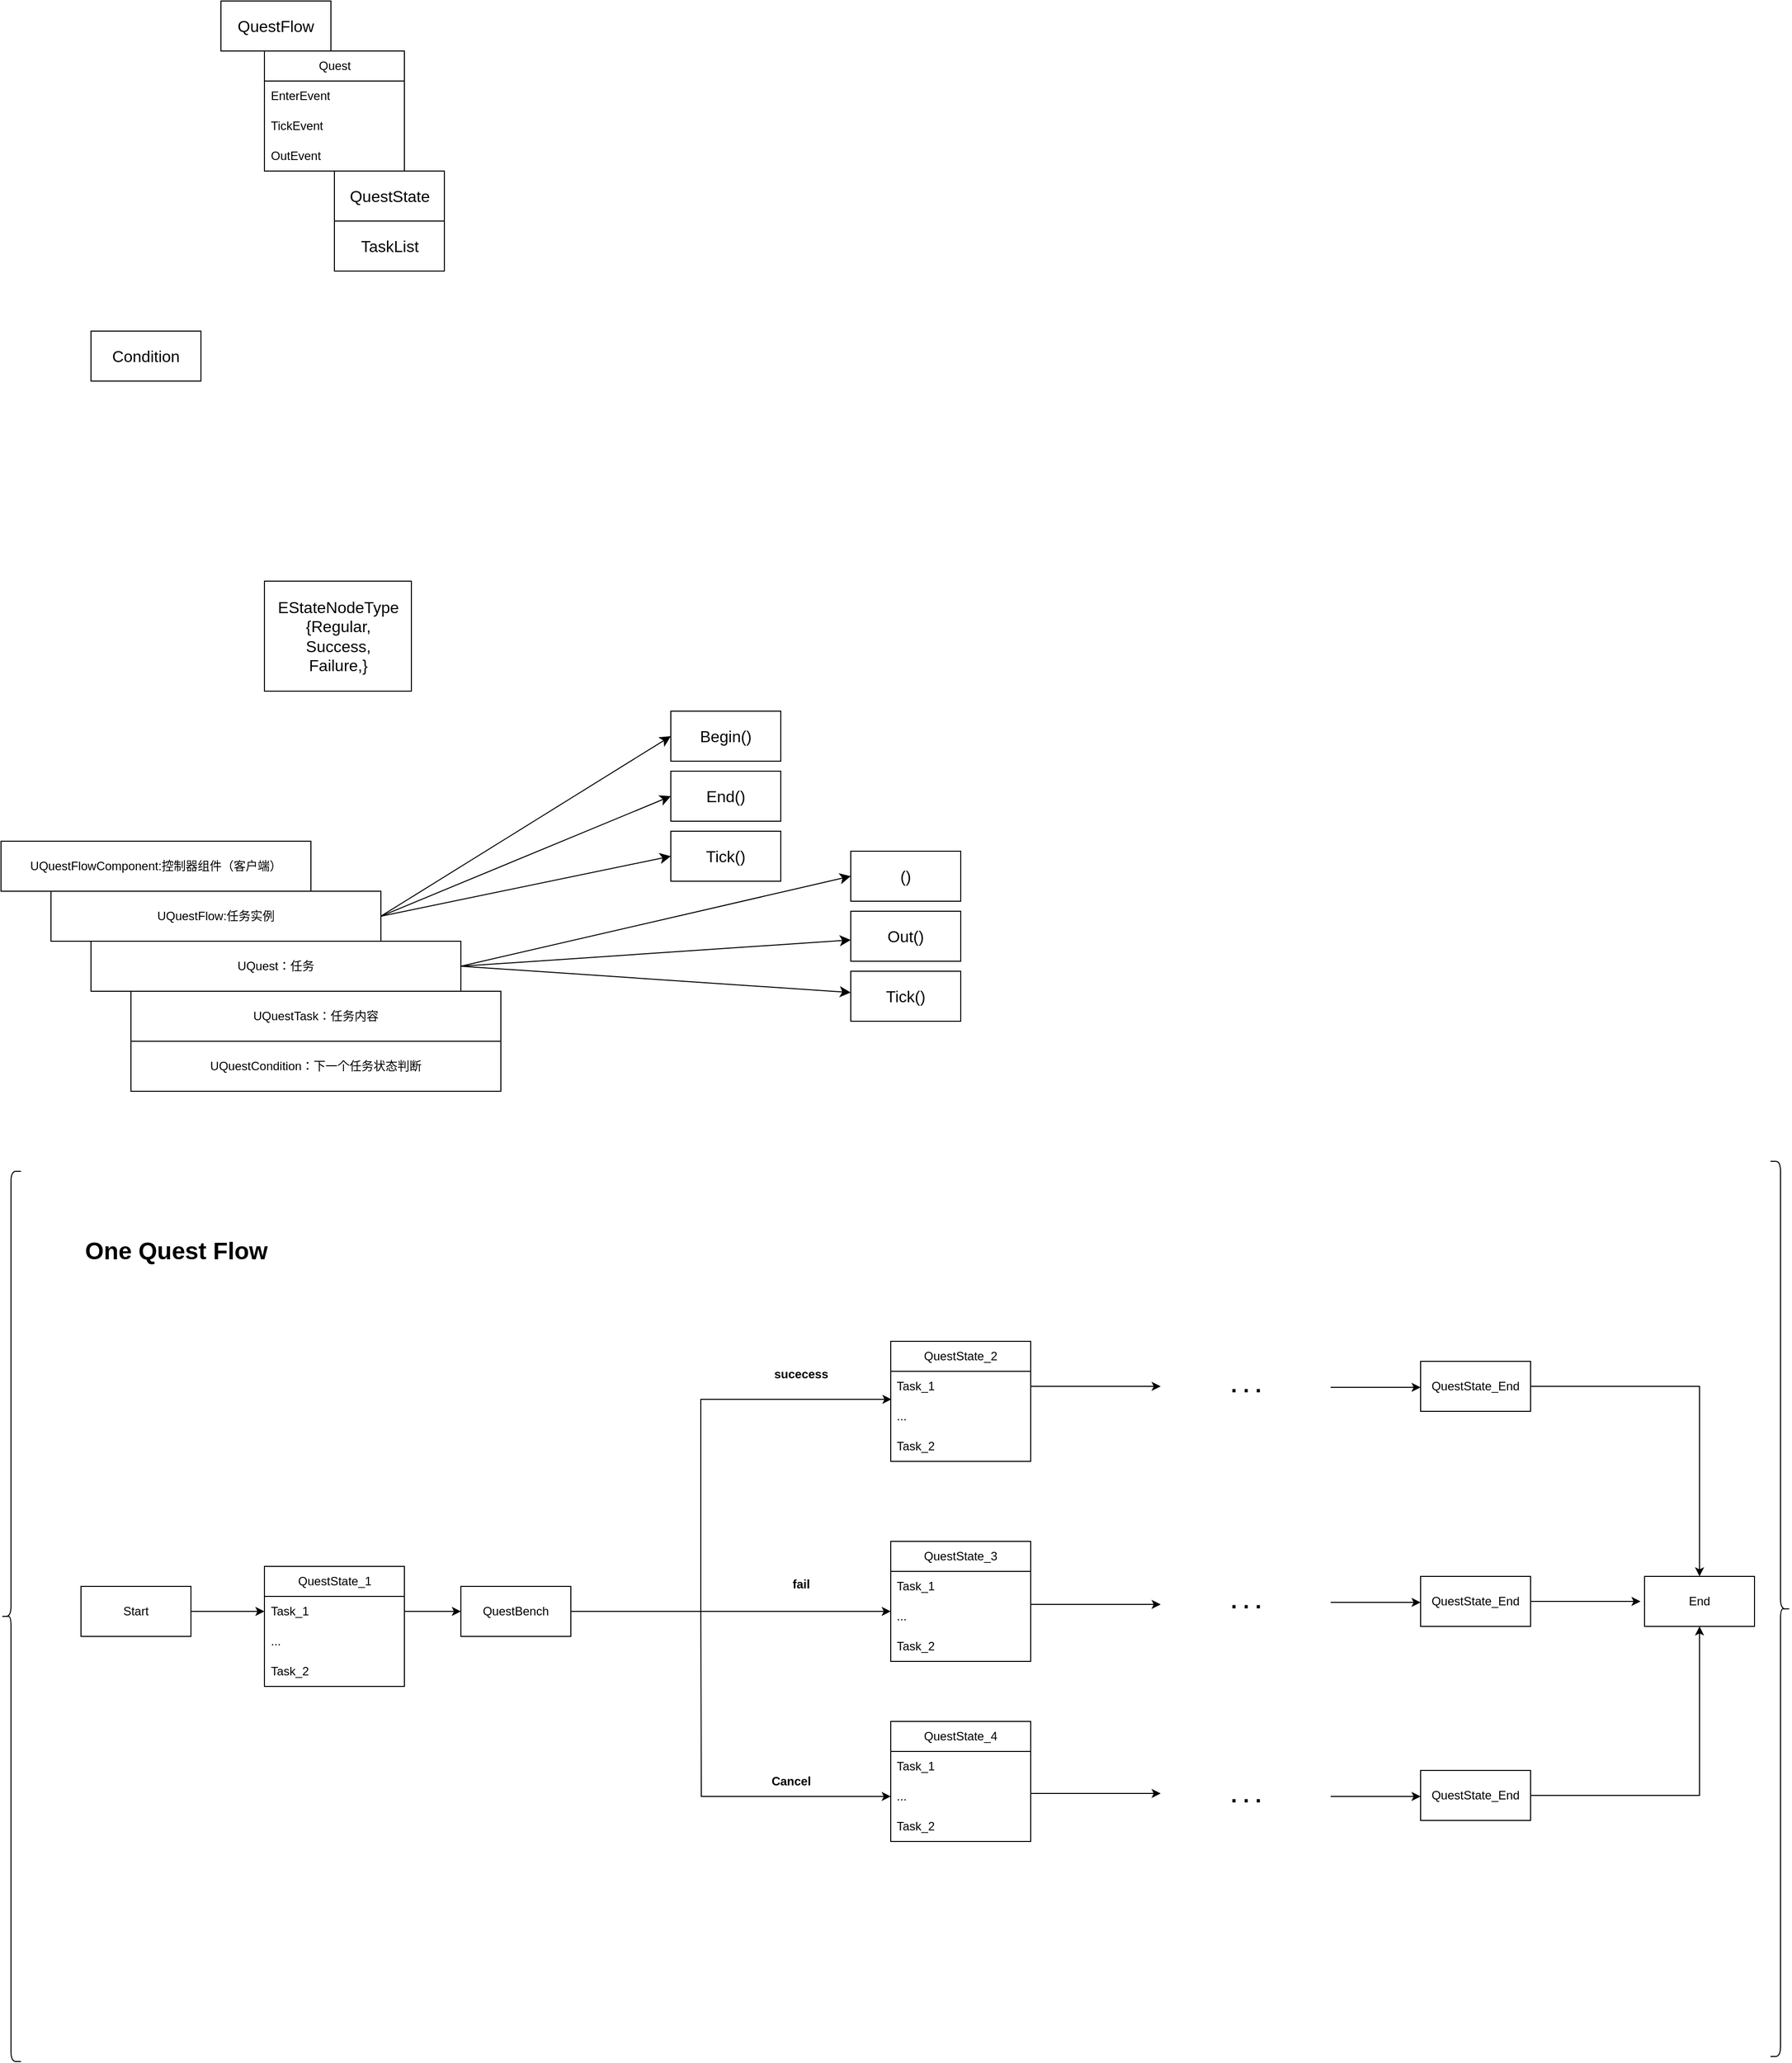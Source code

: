 <mxfile version="22.1.18" type="github">
  <diagram name="第 1 页" id="Y1lCG-zPHO0m-EILFMJA">
    <mxGraphModel dx="2074" dy="2359" grid="1" gridSize="10" guides="1" tooltips="1" connect="1" arrows="1" fold="1" page="1" pageScale="1" pageWidth="827" pageHeight="1169" math="0" shadow="0">
      <root>
        <mxCell id="0" />
        <mxCell id="1" parent="0" />
        <mxCell id="kQcq3hz9DepAYZpIc8k_-28" value="QuestState_1" style="swimlane;fontStyle=0;childLayout=stackLayout;horizontal=1;startSize=30;horizontalStack=0;resizeParent=1;resizeParentMax=0;resizeLast=0;collapsible=1;marginBottom=0;whiteSpace=wrap;html=1;" parent="1" vertex="1">
          <mxGeometry x="273.5" y="465" width="140" height="120" as="geometry" />
        </mxCell>
        <mxCell id="kQcq3hz9DepAYZpIc8k_-29" value="Task_1" style="text;strokeColor=none;fillColor=none;align=left;verticalAlign=middle;spacingLeft=4;spacingRight=4;overflow=hidden;points=[[0,0.5],[1,0.5]];portConstraint=eastwest;rotatable=0;whiteSpace=wrap;html=1;" parent="kQcq3hz9DepAYZpIc8k_-28" vertex="1">
          <mxGeometry y="30" width="140" height="30" as="geometry" />
        </mxCell>
        <mxCell id="kQcq3hz9DepAYZpIc8k_-30" value="..." style="text;strokeColor=none;fillColor=none;align=left;verticalAlign=middle;spacingLeft=4;spacingRight=4;overflow=hidden;points=[[0,0.5],[1,0.5]];portConstraint=eastwest;rotatable=0;whiteSpace=wrap;html=1;" parent="kQcq3hz9DepAYZpIc8k_-28" vertex="1">
          <mxGeometry y="60" width="140" height="30" as="geometry" />
        </mxCell>
        <mxCell id="kQcq3hz9DepAYZpIc8k_-31" value="Task_2" style="text;strokeColor=none;fillColor=none;align=left;verticalAlign=middle;spacingLeft=4;spacingRight=4;overflow=hidden;points=[[0,0.5],[1,0.5]];portConstraint=eastwest;rotatable=0;whiteSpace=wrap;html=1;" parent="kQcq3hz9DepAYZpIc8k_-28" vertex="1">
          <mxGeometry y="90" width="140" height="30" as="geometry" />
        </mxCell>
        <mxCell id="kQcq3hz9DepAYZpIc8k_-32" value="QuestState_2" style="swimlane;fontStyle=0;childLayout=stackLayout;horizontal=1;startSize=30;horizontalStack=0;resizeParent=1;resizeParentMax=0;resizeLast=0;collapsible=1;marginBottom=0;whiteSpace=wrap;html=1;" parent="1" vertex="1">
          <mxGeometry x="900" y="240" width="140" height="120" as="geometry" />
        </mxCell>
        <mxCell id="kQcq3hz9DepAYZpIc8k_-59" style="edgeStyle=orthogonalEdgeStyle;rounded=0;orthogonalLoop=1;jettySize=auto;html=1;" parent="kQcq3hz9DepAYZpIc8k_-32" source="kQcq3hz9DepAYZpIc8k_-33" edge="1">
          <mxGeometry relative="1" as="geometry">
            <mxPoint x="270" y="45" as="targetPoint" />
          </mxGeometry>
        </mxCell>
        <mxCell id="kQcq3hz9DepAYZpIc8k_-33" value="Task_1" style="text;strokeColor=none;fillColor=none;align=left;verticalAlign=middle;spacingLeft=4;spacingRight=4;overflow=hidden;points=[[0,0.5],[1,0.5]];portConstraint=eastwest;rotatable=0;whiteSpace=wrap;html=1;" parent="kQcq3hz9DepAYZpIc8k_-32" vertex="1">
          <mxGeometry y="30" width="140" height="30" as="geometry" />
        </mxCell>
        <mxCell id="kQcq3hz9DepAYZpIc8k_-34" value="..." style="text;strokeColor=none;fillColor=none;align=left;verticalAlign=middle;spacingLeft=4;spacingRight=4;overflow=hidden;points=[[0,0.5],[1,0.5]];portConstraint=eastwest;rotatable=0;whiteSpace=wrap;html=1;" parent="kQcq3hz9DepAYZpIc8k_-32" vertex="1">
          <mxGeometry y="60" width="140" height="30" as="geometry" />
        </mxCell>
        <mxCell id="kQcq3hz9DepAYZpIc8k_-35" value="Task_2" style="text;strokeColor=none;fillColor=none;align=left;verticalAlign=middle;spacingLeft=4;spacingRight=4;overflow=hidden;points=[[0,0.5],[1,0.5]];portConstraint=eastwest;rotatable=0;whiteSpace=wrap;html=1;" parent="kQcq3hz9DepAYZpIc8k_-32" vertex="1">
          <mxGeometry y="90" width="140" height="30" as="geometry" />
        </mxCell>
        <mxCell id="kQcq3hz9DepAYZpIc8k_-36" value="QuestState_3" style="swimlane;fontStyle=0;childLayout=stackLayout;horizontal=1;startSize=30;horizontalStack=0;resizeParent=1;resizeParentMax=0;resizeLast=0;collapsible=1;marginBottom=0;whiteSpace=wrap;html=1;" parent="1" vertex="1">
          <mxGeometry x="900" y="440" width="140" height="120" as="geometry" />
        </mxCell>
        <mxCell id="kQcq3hz9DepAYZpIc8k_-37" value="Task_1" style="text;strokeColor=none;fillColor=none;align=left;verticalAlign=middle;spacingLeft=4;spacingRight=4;overflow=hidden;points=[[0,0.5],[1,0.5]];portConstraint=eastwest;rotatable=0;whiteSpace=wrap;html=1;" parent="kQcq3hz9DepAYZpIc8k_-36" vertex="1">
          <mxGeometry y="30" width="140" height="30" as="geometry" />
        </mxCell>
        <mxCell id="kQcq3hz9DepAYZpIc8k_-38" value="..." style="text;strokeColor=none;fillColor=none;align=left;verticalAlign=middle;spacingLeft=4;spacingRight=4;overflow=hidden;points=[[0,0.5],[1,0.5]];portConstraint=eastwest;rotatable=0;whiteSpace=wrap;html=1;" parent="kQcq3hz9DepAYZpIc8k_-36" vertex="1">
          <mxGeometry y="60" width="140" height="30" as="geometry" />
        </mxCell>
        <mxCell id="kQcq3hz9DepAYZpIc8k_-39" value="Task_2" style="text;strokeColor=none;fillColor=none;align=left;verticalAlign=middle;spacingLeft=4;spacingRight=4;overflow=hidden;points=[[0,0.5],[1,0.5]];portConstraint=eastwest;rotatable=0;whiteSpace=wrap;html=1;" parent="kQcq3hz9DepAYZpIc8k_-36" vertex="1">
          <mxGeometry y="90" width="140" height="30" as="geometry" />
        </mxCell>
        <mxCell id="kQcq3hz9DepAYZpIc8k_-40" value="QuestState_4" style="swimlane;fontStyle=0;childLayout=stackLayout;horizontal=1;startSize=30;horizontalStack=0;resizeParent=1;resizeParentMax=0;resizeLast=0;collapsible=1;marginBottom=0;whiteSpace=wrap;html=1;" parent="1" vertex="1">
          <mxGeometry x="900" y="620" width="140" height="120" as="geometry" />
        </mxCell>
        <mxCell id="kQcq3hz9DepAYZpIc8k_-41" value="Task_1" style="text;strokeColor=none;fillColor=none;align=left;verticalAlign=middle;spacingLeft=4;spacingRight=4;overflow=hidden;points=[[0,0.5],[1,0.5]];portConstraint=eastwest;rotatable=0;whiteSpace=wrap;html=1;" parent="kQcq3hz9DepAYZpIc8k_-40" vertex="1">
          <mxGeometry y="30" width="140" height="30" as="geometry" />
        </mxCell>
        <mxCell id="kQcq3hz9DepAYZpIc8k_-42" value="..." style="text;strokeColor=none;fillColor=none;align=left;verticalAlign=middle;spacingLeft=4;spacingRight=4;overflow=hidden;points=[[0,0.5],[1,0.5]];portConstraint=eastwest;rotatable=0;whiteSpace=wrap;html=1;" parent="kQcq3hz9DepAYZpIc8k_-40" vertex="1">
          <mxGeometry y="60" width="140" height="30" as="geometry" />
        </mxCell>
        <mxCell id="kQcq3hz9DepAYZpIc8k_-43" value="Task_2" style="text;strokeColor=none;fillColor=none;align=left;verticalAlign=middle;spacingLeft=4;spacingRight=4;overflow=hidden;points=[[0,0.5],[1,0.5]];portConstraint=eastwest;rotatable=0;whiteSpace=wrap;html=1;" parent="kQcq3hz9DepAYZpIc8k_-40" vertex="1">
          <mxGeometry y="90" width="140" height="30" as="geometry" />
        </mxCell>
        <mxCell id="kQcq3hz9DepAYZpIc8k_-46" style="edgeStyle=orthogonalEdgeStyle;rounded=0;orthogonalLoop=1;jettySize=auto;html=1;exitX=1;exitY=0.5;exitDx=0;exitDy=0;entryX=0.005;entryY=-0.067;entryDx=0;entryDy=0;entryPerimeter=0;" parent="1" source="kQcq3hz9DepAYZpIc8k_-49" target="kQcq3hz9DepAYZpIc8k_-34" edge="1">
          <mxGeometry relative="1" as="geometry">
            <Array as="points">
              <mxPoint x="710" y="510" />
              <mxPoint x="710" y="298" />
            </Array>
          </mxGeometry>
        </mxCell>
        <mxCell id="kQcq3hz9DepAYZpIc8k_-51" value="" style="edgeStyle=orthogonalEdgeStyle;rounded=0;orthogonalLoop=1;jettySize=auto;html=1;exitX=1;exitY=0.5;exitDx=0;exitDy=0;entryX=0;entryY=0.5;entryDx=0;entryDy=0;" parent="1" source="kQcq3hz9DepAYZpIc8k_-29" target="kQcq3hz9DepAYZpIc8k_-49" edge="1">
          <mxGeometry relative="1" as="geometry">
            <mxPoint x="464" y="510" as="sourcePoint" />
            <mxPoint x="851" y="298" as="targetPoint" />
          </mxGeometry>
        </mxCell>
        <mxCell id="kQcq3hz9DepAYZpIc8k_-53" style="edgeStyle=orthogonalEdgeStyle;rounded=0;orthogonalLoop=1;jettySize=auto;html=1;entryX=0;entryY=0.5;entryDx=0;entryDy=0;" parent="1" target="kQcq3hz9DepAYZpIc8k_-42" edge="1">
          <mxGeometry relative="1" as="geometry">
            <mxPoint x="750" y="580" as="targetPoint" />
            <mxPoint x="710" y="510" as="sourcePoint" />
          </mxGeometry>
        </mxCell>
        <mxCell id="kQcq3hz9DepAYZpIc8k_-49" value="QuestBench" style="html=1;whiteSpace=wrap;" parent="1" vertex="1">
          <mxGeometry x="470" y="485" width="110" height="50" as="geometry" />
        </mxCell>
        <mxCell id="kQcq3hz9DepAYZpIc8k_-52" style="edgeStyle=orthogonalEdgeStyle;rounded=0;orthogonalLoop=1;jettySize=auto;html=1;" parent="1" source="kQcq3hz9DepAYZpIc8k_-49" edge="1">
          <mxGeometry relative="1" as="geometry">
            <mxPoint x="900" y="510" as="targetPoint" />
          </mxGeometry>
        </mxCell>
        <mxCell id="kQcq3hz9DepAYZpIc8k_-55" value="sucecess" style="text;align=center;fontStyle=1;verticalAlign=middle;spacingLeft=3;spacingRight=3;strokeColor=none;rotatable=0;points=[[0,0.5],[1,0.5]];portConstraint=eastwest;html=1;" parent="1" vertex="1">
          <mxGeometry x="770" y="260" width="80" height="26" as="geometry" />
        </mxCell>
        <mxCell id="kQcq3hz9DepAYZpIc8k_-56" value="Cancel" style="text;align=center;fontStyle=1;verticalAlign=middle;spacingLeft=3;spacingRight=3;strokeColor=none;rotatable=0;points=[[0,0.5],[1,0.5]];portConstraint=eastwest;html=1;" parent="1" vertex="1">
          <mxGeometry x="760" y="667" width="80" height="26" as="geometry" />
        </mxCell>
        <mxCell id="kQcq3hz9DepAYZpIc8k_-57" value="fail" style="text;align=center;fontStyle=1;verticalAlign=middle;spacingLeft=3;spacingRight=3;strokeColor=none;rotatable=0;points=[[0,0.5],[1,0.5]];portConstraint=eastwest;html=1;" parent="1" vertex="1">
          <mxGeometry x="770" y="470" width="80" height="26" as="geometry" />
        </mxCell>
        <mxCell id="kQcq3hz9DepAYZpIc8k_-60" value="&lt;font style=&quot;font-size: 22px;&quot;&gt;. . .&lt;/font&gt;" style="text;align=center;fontStyle=1;verticalAlign=middle;spacingLeft=3;spacingRight=3;strokeColor=none;rotatable=0;points=[[0,0.5],[1,0.5]];portConstraint=eastwest;html=1;" parent="1" vertex="1">
          <mxGeometry x="1170" y="240" width="170" height="88" as="geometry" />
        </mxCell>
        <mxCell id="kQcq3hz9DepAYZpIc8k_-61" style="edgeStyle=orthogonalEdgeStyle;rounded=0;orthogonalLoop=1;jettySize=auto;html=1;" parent="1" edge="1">
          <mxGeometry relative="1" as="geometry">
            <mxPoint x="1170" y="503" as="targetPoint" />
            <mxPoint x="1040" y="503" as="sourcePoint" />
          </mxGeometry>
        </mxCell>
        <mxCell id="kQcq3hz9DepAYZpIc8k_-63" style="edgeStyle=orthogonalEdgeStyle;rounded=0;orthogonalLoop=1;jettySize=auto;html=1;" parent="1" edge="1">
          <mxGeometry relative="1" as="geometry">
            <mxPoint x="1170" y="692" as="targetPoint" />
            <mxPoint x="1040" y="692" as="sourcePoint" />
          </mxGeometry>
        </mxCell>
        <mxCell id="kQcq3hz9DepAYZpIc8k_-79" style="edgeStyle=orthogonalEdgeStyle;rounded=0;orthogonalLoop=1;jettySize=auto;html=1;exitX=1;exitY=0.5;exitDx=0;exitDy=0;entryX=0.5;entryY=0;entryDx=0;entryDy=0;" parent="1" source="kQcq3hz9DepAYZpIc8k_-65" target="kQcq3hz9DepAYZpIc8k_-77" edge="1">
          <mxGeometry relative="1" as="geometry" />
        </mxCell>
        <mxCell id="kQcq3hz9DepAYZpIc8k_-65" value="QuestState_End" style="html=1;whiteSpace=wrap;" parent="1" vertex="1">
          <mxGeometry x="1430" y="260" width="110" height="50" as="geometry" />
        </mxCell>
        <mxCell id="kQcq3hz9DepAYZpIc8k_-66" value="&lt;font style=&quot;font-size: 22px;&quot;&gt;. . .&lt;/font&gt;" style="text;align=center;fontStyle=1;verticalAlign=middle;spacingLeft=3;spacingRight=3;strokeColor=none;rotatable=0;points=[[0,0.5],[1,0.5]];portConstraint=eastwest;html=1;" parent="1" vertex="1">
          <mxGeometry x="1170" y="456" width="170" height="88" as="geometry" />
        </mxCell>
        <mxCell id="kQcq3hz9DepAYZpIc8k_-67" value="&lt;font style=&quot;font-size: 22px;&quot;&gt;. . .&lt;/font&gt;" style="text;align=center;fontStyle=1;verticalAlign=middle;spacingLeft=3;spacingRight=3;strokeColor=none;rotatable=0;points=[[0,0.5],[1,0.5]];portConstraint=eastwest;html=1;" parent="1" vertex="1">
          <mxGeometry x="1170" y="650" width="170" height="88" as="geometry" />
        </mxCell>
        <mxCell id="kQcq3hz9DepAYZpIc8k_-68" style="edgeStyle=orthogonalEdgeStyle;rounded=0;orthogonalLoop=1;jettySize=auto;html=1;" parent="1" edge="1">
          <mxGeometry relative="1" as="geometry">
            <mxPoint x="1430" y="286" as="targetPoint" />
            <mxPoint x="1340" y="286" as="sourcePoint" />
          </mxGeometry>
        </mxCell>
        <mxCell id="kQcq3hz9DepAYZpIc8k_-80" style="edgeStyle=orthogonalEdgeStyle;rounded=0;orthogonalLoop=1;jettySize=auto;html=1;exitX=1;exitY=0.5;exitDx=0;exitDy=0;" parent="1" source="kQcq3hz9DepAYZpIc8k_-70" edge="1">
          <mxGeometry relative="1" as="geometry">
            <mxPoint x="1650" y="500" as="targetPoint" />
          </mxGeometry>
        </mxCell>
        <mxCell id="kQcq3hz9DepAYZpIc8k_-70" value="QuestState_End" style="html=1;whiteSpace=wrap;" parent="1" vertex="1">
          <mxGeometry x="1430" y="475" width="110" height="50" as="geometry" />
        </mxCell>
        <mxCell id="kQcq3hz9DepAYZpIc8k_-71" style="edgeStyle=orthogonalEdgeStyle;rounded=0;orthogonalLoop=1;jettySize=auto;html=1;" parent="1" edge="1">
          <mxGeometry relative="1" as="geometry">
            <mxPoint x="1430" y="501" as="targetPoint" />
            <mxPoint x="1340" y="501" as="sourcePoint" />
          </mxGeometry>
        </mxCell>
        <mxCell id="kQcq3hz9DepAYZpIc8k_-81" style="edgeStyle=orthogonalEdgeStyle;rounded=0;orthogonalLoop=1;jettySize=auto;html=1;exitX=1;exitY=0.5;exitDx=0;exitDy=0;entryX=0.5;entryY=1;entryDx=0;entryDy=0;" parent="1" source="kQcq3hz9DepAYZpIc8k_-72" target="kQcq3hz9DepAYZpIc8k_-77" edge="1">
          <mxGeometry relative="1" as="geometry" />
        </mxCell>
        <mxCell id="kQcq3hz9DepAYZpIc8k_-72" value="QuestState_End" style="html=1;whiteSpace=wrap;" parent="1" vertex="1">
          <mxGeometry x="1430" y="669" width="110" height="50" as="geometry" />
        </mxCell>
        <mxCell id="kQcq3hz9DepAYZpIc8k_-73" style="edgeStyle=orthogonalEdgeStyle;rounded=0;orthogonalLoop=1;jettySize=auto;html=1;" parent="1" edge="1">
          <mxGeometry relative="1" as="geometry">
            <mxPoint x="1430" y="695" as="targetPoint" />
            <mxPoint x="1340" y="695" as="sourcePoint" />
          </mxGeometry>
        </mxCell>
        <mxCell id="kQcq3hz9DepAYZpIc8k_-97" style="edgeStyle=orthogonalEdgeStyle;rounded=0;orthogonalLoop=1;jettySize=auto;html=1;entryX=0;entryY=0.5;entryDx=0;entryDy=0;" parent="1" source="kQcq3hz9DepAYZpIc8k_-75" target="kQcq3hz9DepAYZpIc8k_-29" edge="1">
          <mxGeometry relative="1" as="geometry" />
        </mxCell>
        <mxCell id="kQcq3hz9DepAYZpIc8k_-75" value="Start" style="html=1;whiteSpace=wrap;" parent="1" vertex="1">
          <mxGeometry x="90" y="485" width="110" height="50" as="geometry" />
        </mxCell>
        <mxCell id="kQcq3hz9DepAYZpIc8k_-77" value="End" style="html=1;whiteSpace=wrap;" parent="1" vertex="1">
          <mxGeometry x="1654" y="475" width="110" height="50" as="geometry" />
        </mxCell>
        <mxCell id="kQcq3hz9DepAYZpIc8k_-82" value="" style="shape=curlyBracket;whiteSpace=wrap;html=1;rounded=1;labelPosition=left;verticalLabelPosition=middle;align=right;verticalAlign=middle;" parent="1" vertex="1">
          <mxGeometry x="10" y="70" width="20" height="890" as="geometry" />
        </mxCell>
        <mxCell id="kQcq3hz9DepAYZpIc8k_-83" value="" style="shape=curlyBracket;whiteSpace=wrap;html=1;rounded=1;flipH=1;labelPosition=right;verticalLabelPosition=middle;align=left;verticalAlign=middle;" parent="1" vertex="1">
          <mxGeometry x="1780" y="60" width="20" height="895" as="geometry" />
        </mxCell>
        <mxCell id="kQcq3hz9DepAYZpIc8k_-85" value="&lt;font style=&quot;font-size: 24px;&quot;&gt;One Quest Flow&lt;/font&gt;" style="text;align=center;fontStyle=1;verticalAlign=middle;spacingLeft=3;spacingRight=3;strokeColor=none;rotatable=0;points=[[0,0.5],[1,0.5]];portConstraint=eastwest;html=1;" parent="1" vertex="1">
          <mxGeometry x="50" y="60" width="270" height="180" as="geometry" />
        </mxCell>
        <mxCell id="yesNe86JXNLRwAGhctx_-6" style="edgeStyle=none;curved=1;rounded=0;orthogonalLoop=1;jettySize=auto;html=1;exitX=1;exitY=0.5;exitDx=0;exitDy=0;entryX=0;entryY=0.5;entryDx=0;entryDy=0;fontSize=12;startSize=8;endSize=8;" edge="1" parent="1" source="kQcq3hz9DepAYZpIc8k_-87" target="yesNe86JXNLRwAGhctx_-2">
          <mxGeometry relative="1" as="geometry" />
        </mxCell>
        <mxCell id="yesNe86JXNLRwAGhctx_-7" style="edgeStyle=none;curved=1;rounded=0;orthogonalLoop=1;jettySize=auto;html=1;exitX=1;exitY=0.5;exitDx=0;exitDy=0;entryX=0;entryY=0.5;entryDx=0;entryDy=0;fontSize=12;startSize=8;endSize=8;" edge="1" parent="1" source="kQcq3hz9DepAYZpIc8k_-87" target="yesNe86JXNLRwAGhctx_-3">
          <mxGeometry relative="1" as="geometry" />
        </mxCell>
        <mxCell id="yesNe86JXNLRwAGhctx_-8" style="edgeStyle=none;curved=1;rounded=0;orthogonalLoop=1;jettySize=auto;html=1;exitX=1;exitY=0.5;exitDx=0;exitDy=0;entryX=0;entryY=0.5;entryDx=0;entryDy=0;fontSize=12;startSize=8;endSize=8;" edge="1" parent="1" source="kQcq3hz9DepAYZpIc8k_-87" target="yesNe86JXNLRwAGhctx_-5">
          <mxGeometry relative="1" as="geometry" />
        </mxCell>
        <mxCell id="kQcq3hz9DepAYZpIc8k_-87" value="UQuestFlow:任务实例" style="html=1;whiteSpace=wrap;" parent="1" vertex="1">
          <mxGeometry x="60" y="-210" width="330" height="50" as="geometry" />
        </mxCell>
        <mxCell id="kQcq3hz9DepAYZpIc8k_-88" value="UQuestFlowComponent:控制器组件（客户端）" style="html=1;whiteSpace=wrap;" parent="1" vertex="1">
          <mxGeometry x="10" y="-260" width="310" height="50" as="geometry" />
        </mxCell>
        <mxCell id="kQcq3hz9DepAYZpIc8k_-89" value="UQuestCondition：下一个任务状态判断" style="html=1;whiteSpace=wrap;" parent="1" vertex="1">
          <mxGeometry x="140" y="-60" width="370" height="50" as="geometry" />
        </mxCell>
        <mxCell id="kQcq3hz9DepAYZpIc8k_-90" value="UQuestTask：任务内容" style="html=1;whiteSpace=wrap;" parent="1" vertex="1">
          <mxGeometry x="140" y="-110" width="370" height="50" as="geometry" />
        </mxCell>
        <mxCell id="yesNe86JXNLRwAGhctx_-12" style="edgeStyle=none;curved=1;rounded=0;orthogonalLoop=1;jettySize=auto;html=1;exitX=1;exitY=0.5;exitDx=0;exitDy=0;entryX=0;entryY=0.5;entryDx=0;entryDy=0;fontSize=12;startSize=8;endSize=8;" edge="1" parent="1" source="kQcq3hz9DepAYZpIc8k_-91" target="yesNe86JXNLRwAGhctx_-9">
          <mxGeometry relative="1" as="geometry" />
        </mxCell>
        <mxCell id="yesNe86JXNLRwAGhctx_-13" style="edgeStyle=none;curved=1;rounded=0;orthogonalLoop=1;jettySize=auto;html=1;exitX=1;exitY=0.5;exitDx=0;exitDy=0;fontSize=12;startSize=8;endSize=8;" edge="1" parent="1" source="kQcq3hz9DepAYZpIc8k_-91" target="yesNe86JXNLRwAGhctx_-10">
          <mxGeometry relative="1" as="geometry" />
        </mxCell>
        <mxCell id="yesNe86JXNLRwAGhctx_-14" style="edgeStyle=none;curved=1;rounded=0;orthogonalLoop=1;jettySize=auto;html=1;exitX=1;exitY=0.5;exitDx=0;exitDy=0;fontSize=12;startSize=8;endSize=8;" edge="1" parent="1" source="kQcq3hz9DepAYZpIc8k_-91" target="yesNe86JXNLRwAGhctx_-11">
          <mxGeometry relative="1" as="geometry" />
        </mxCell>
        <mxCell id="kQcq3hz9DepAYZpIc8k_-91" value="UQuest：任务" style="html=1;whiteSpace=wrap;" parent="1" vertex="1">
          <mxGeometry x="100" y="-160" width="370" height="50" as="geometry" />
        </mxCell>
        <mxCell id="yesNe86JXNLRwAGhctx_-2" value="Begin()" style="html=1;whiteSpace=wrap;fontSize=16;" vertex="1" parent="1">
          <mxGeometry x="680" y="-390" width="110" height="50" as="geometry" />
        </mxCell>
        <mxCell id="yesNe86JXNLRwAGhctx_-3" value="End()" style="html=1;whiteSpace=wrap;fontSize=16;" vertex="1" parent="1">
          <mxGeometry x="680" y="-330" width="110" height="50" as="geometry" />
        </mxCell>
        <mxCell id="yesNe86JXNLRwAGhctx_-4" value="EStateNodeType&lt;br&gt;{Regular,&lt;br&gt;Success,&lt;br&gt;Failure,}" style="html=1;whiteSpace=wrap;fontSize=16;" vertex="1" parent="1">
          <mxGeometry x="273.5" y="-520" width="147" height="110" as="geometry" />
        </mxCell>
        <mxCell id="yesNe86JXNLRwAGhctx_-5" value="Tick()" style="html=1;whiteSpace=wrap;fontSize=16;" vertex="1" parent="1">
          <mxGeometry x="680" y="-270" width="110" height="50" as="geometry" />
        </mxCell>
        <mxCell id="yesNe86JXNLRwAGhctx_-9" value="()" style="html=1;whiteSpace=wrap;fontSize=16;" vertex="1" parent="1">
          <mxGeometry x="860" y="-250" width="110" height="50" as="geometry" />
        </mxCell>
        <mxCell id="yesNe86JXNLRwAGhctx_-10" value="Out()" style="html=1;whiteSpace=wrap;fontSize=16;" vertex="1" parent="1">
          <mxGeometry x="860" y="-190" width="110" height="50" as="geometry" />
        </mxCell>
        <mxCell id="yesNe86JXNLRwAGhctx_-11" value="Tick()" style="html=1;whiteSpace=wrap;fontSize=16;" vertex="1" parent="1">
          <mxGeometry x="860" y="-130" width="110" height="50" as="geometry" />
        </mxCell>
        <mxCell id="yesNe86JXNLRwAGhctx_-15" value="QuestFlow" style="html=1;whiteSpace=wrap;fontSize=16;" vertex="1" parent="1">
          <mxGeometry x="230" y="-1100" width="110" height="50" as="geometry" />
        </mxCell>
        <mxCell id="yesNe86JXNLRwAGhctx_-16" value="QuestState" style="html=1;whiteSpace=wrap;fontSize=16;" vertex="1" parent="1">
          <mxGeometry x="343.5" y="-930" width="110" height="50" as="geometry" />
        </mxCell>
        <mxCell id="yesNe86JXNLRwAGhctx_-17" value="TaskList" style="html=1;whiteSpace=wrap;fontSize=16;" vertex="1" parent="1">
          <mxGeometry x="343.5" y="-880" width="110" height="50" as="geometry" />
        </mxCell>
        <mxCell id="yesNe86JXNLRwAGhctx_-20" value="Condition" style="html=1;whiteSpace=wrap;fontSize=16;" vertex="1" parent="1">
          <mxGeometry x="100" y="-770" width="110" height="50" as="geometry" />
        </mxCell>
        <mxCell id="yesNe86JXNLRwAGhctx_-21" value="Quest" style="swimlane;fontStyle=0;childLayout=stackLayout;horizontal=1;startSize=30;horizontalStack=0;resizeParent=1;resizeParentMax=0;resizeLast=0;collapsible=1;marginBottom=0;whiteSpace=wrap;html=1;" vertex="1" parent="1">
          <mxGeometry x="273.5" y="-1050" width="140" height="120" as="geometry" />
        </mxCell>
        <mxCell id="yesNe86JXNLRwAGhctx_-23" value="EnterEvent" style="text;strokeColor=none;fillColor=none;align=left;verticalAlign=middle;spacingLeft=4;spacingRight=4;overflow=hidden;points=[[0,0.5],[1,0.5]];portConstraint=eastwest;rotatable=0;whiteSpace=wrap;html=1;" vertex="1" parent="yesNe86JXNLRwAGhctx_-21">
          <mxGeometry y="30" width="140" height="30" as="geometry" />
        </mxCell>
        <mxCell id="yesNe86JXNLRwAGhctx_-24" value="TickEvent" style="text;strokeColor=none;fillColor=none;align=left;verticalAlign=middle;spacingLeft=4;spacingRight=4;overflow=hidden;points=[[0,0.5],[1,0.5]];portConstraint=eastwest;rotatable=0;whiteSpace=wrap;html=1;" vertex="1" parent="yesNe86JXNLRwAGhctx_-21">
          <mxGeometry y="60" width="140" height="30" as="geometry" />
        </mxCell>
        <mxCell id="yesNe86JXNLRwAGhctx_-25" value="OutEvent" style="text;strokeColor=none;fillColor=none;align=left;verticalAlign=middle;spacingLeft=4;spacingRight=4;overflow=hidden;points=[[0,0.5],[1,0.5]];portConstraint=eastwest;rotatable=0;whiteSpace=wrap;html=1;" vertex="1" parent="yesNe86JXNLRwAGhctx_-21">
          <mxGeometry y="90" width="140" height="30" as="geometry" />
        </mxCell>
      </root>
    </mxGraphModel>
  </diagram>
</mxfile>
